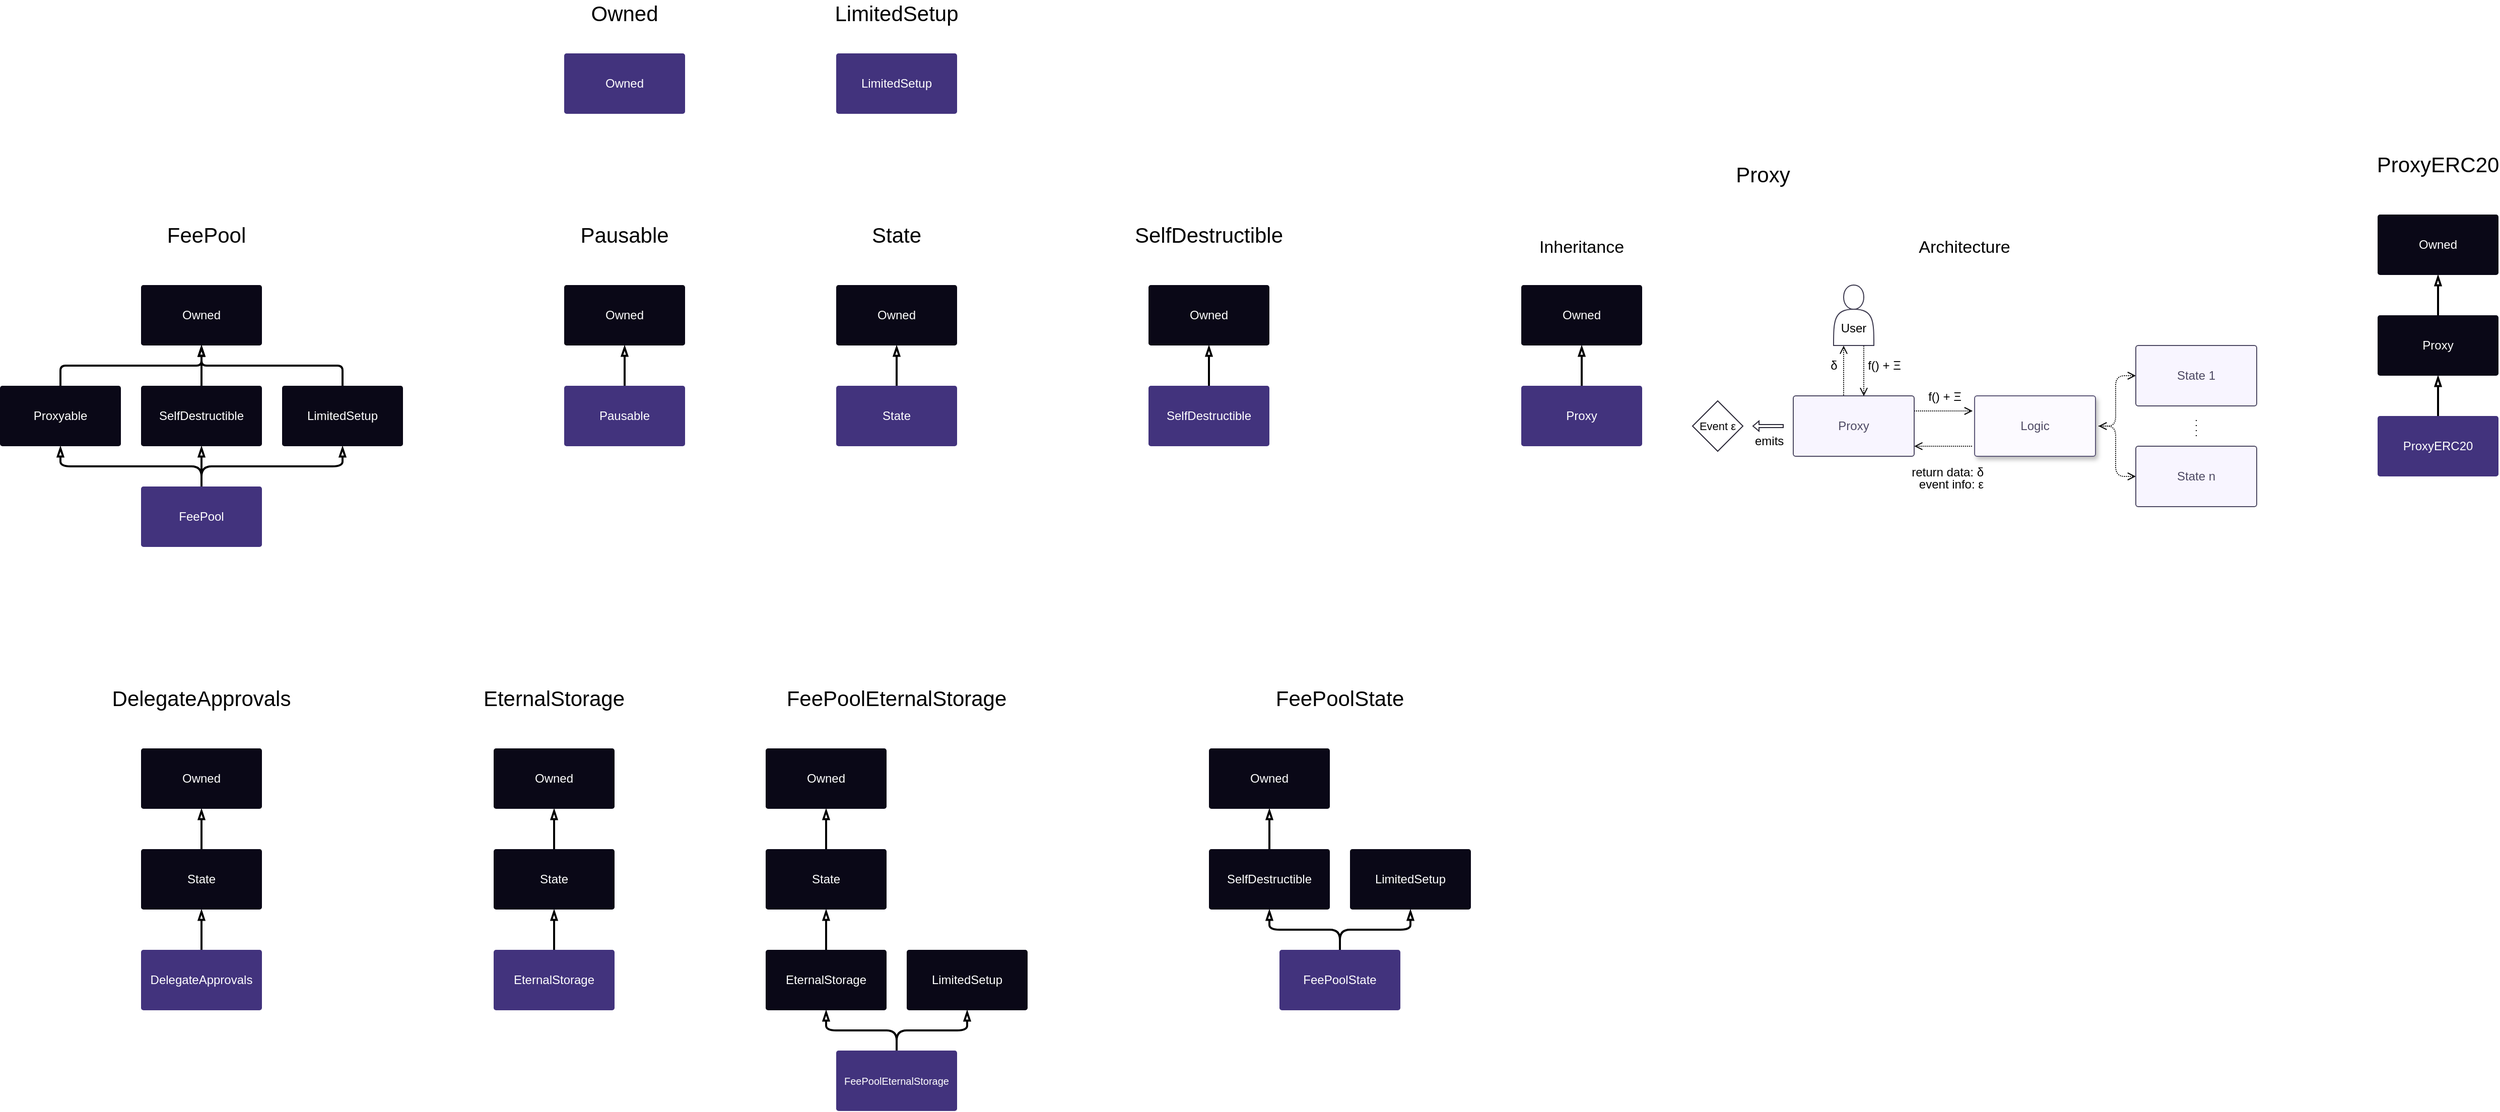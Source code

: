 <mxfile version="11.2.8" type="device" pages="1"><diagram id="GeBhjOawOfTG-TZ4o7KQ" name="Page-1"><mxGraphModel dx="1158" dy="1817" grid="1" gridSize="10" guides="1" tooltips="1" connect="1" arrows="1" fold="1" page="1" pageScale="1" pageWidth="850" pageHeight="1100" math="0" shadow="0"><root><mxCell id="0"/><mxCell id="1" parent="0"/><mxCell id="AA69jOeBU6M6I2S-nlwK-62" style="edgeStyle=orthogonalEdgeStyle;rounded=1;orthogonalLoop=1;jettySize=auto;html=1;exitX=0.5;exitY=0;exitDx=0;exitDy=0;entryX=0.5;entryY=1;entryDx=0;entryDy=0;endArrow=blockThin;endFill=0;strokeWidth=2;fontSize=21;" edge="1" parent="1" source="AA69jOeBU6M6I2S-nlwK-1" target="AA69jOeBU6M6I2S-nlwK-2"><mxGeometry relative="1" as="geometry"/></mxCell><mxCell id="AA69jOeBU6M6I2S-nlwK-63" style="edgeStyle=orthogonalEdgeStyle;rounded=1;orthogonalLoop=1;jettySize=auto;html=1;exitX=0.5;exitY=0;exitDx=0;exitDy=0;entryX=0.5;entryY=1;entryDx=0;entryDy=0;endArrow=blockThin;endFill=0;strokeWidth=2;fontSize=21;" edge="1" parent="1" source="AA69jOeBU6M6I2S-nlwK-1" target="AA69jOeBU6M6I2S-nlwK-5"><mxGeometry relative="1" as="geometry"/></mxCell><mxCell id="AA69jOeBU6M6I2S-nlwK-64" style="edgeStyle=orthogonalEdgeStyle;rounded=1;orthogonalLoop=1;jettySize=auto;html=1;exitX=0.5;exitY=0;exitDx=0;exitDy=0;entryX=0.5;entryY=1;entryDx=0;entryDy=0;endArrow=blockThin;endFill=0;strokeWidth=2;fontSize=21;" edge="1" parent="1" source="AA69jOeBU6M6I2S-nlwK-1" target="AA69jOeBU6M6I2S-nlwK-4"><mxGeometry relative="1" as="geometry"/></mxCell><mxCell id="AA69jOeBU6M6I2S-nlwK-1" value="&lt;font color=&quot;#FFFFFF&quot;&gt;FeePool&lt;/font&gt;" style="rounded=1;whiteSpace=wrap;html=1;fillColor=#42337D;strokeColor=none;arcSize=4;gradientColor=none;" vertex="1" parent="1"><mxGeometry x="180" y="320" width="120" height="60" as="geometry"/></mxCell><mxCell id="AA69jOeBU6M6I2S-nlwK-7" style="edgeStyle=orthogonalEdgeStyle;rounded=1;orthogonalLoop=1;jettySize=auto;html=1;exitX=0.5;exitY=0;exitDx=0;exitDy=0;entryX=0.5;entryY=1;entryDx=0;entryDy=0;strokeWidth=2;arcSize=10;endArrow=blockThin;endFill=0;" edge="1" parent="1" source="AA69jOeBU6M6I2S-nlwK-2" target="AA69jOeBU6M6I2S-nlwK-3"><mxGeometry relative="1" as="geometry"/></mxCell><UserObject label="&lt;font color=&quot;#FFFFFF&quot;&gt;SelfDestructible&lt;/font&gt;" link="SelfDestructible" id="AA69jOeBU6M6I2S-nlwK-2"><mxCell style="rounded=1;whiteSpace=wrap;html=1;fillColor=#0a0817;strokeColor=none;arcSize=4;" vertex="1" parent="1"><mxGeometry x="180" y="220" width="120" height="60" as="geometry"/></mxCell></UserObject><UserObject label="&lt;font color=&quot;#FFFFFF&quot;&gt;Owned&lt;/font&gt;" link="Owned" id="AA69jOeBU6M6I2S-nlwK-3"><mxCell style="rounded=1;whiteSpace=wrap;html=1;fillColor=#0a0817;strokeColor=none;arcSize=4;" vertex="1" parent="1"><mxGeometry x="180" y="120" width="120" height="60" as="geometry"/></mxCell></UserObject><mxCell id="AA69jOeBU6M6I2S-nlwK-9" style="edgeStyle=orthogonalEdgeStyle;rounded=1;orthogonalLoop=1;jettySize=auto;html=1;exitX=0.5;exitY=0;exitDx=0;exitDy=0;strokeWidth=2;arcSize=10;endArrow=blockThin;endFill=0;" edge="1" parent="1" source="AA69jOeBU6M6I2S-nlwK-4" target="AA69jOeBU6M6I2S-nlwK-3"><mxGeometry relative="1" as="geometry"/></mxCell><UserObject label="&lt;div&gt;&lt;font color=&quot;#FFFFFF&quot;&gt;LimitedSetup&lt;/font&gt;&lt;/div&gt;" link="LimitedSetup" id="AA69jOeBU6M6I2S-nlwK-4"><mxCell style="rounded=1;whiteSpace=wrap;html=1;fillColor=#0a0817;strokeColor=none;arcSize=4;" vertex="1" parent="1"><mxGeometry x="320" y="220" width="120" height="60" as="geometry"/></mxCell></UserObject><mxCell id="AA69jOeBU6M6I2S-nlwK-10" style="edgeStyle=orthogonalEdgeStyle;rounded=1;orthogonalLoop=1;jettySize=auto;html=1;exitX=0.5;exitY=0;exitDx=0;exitDy=0;strokeWidth=2;arcSize=10;endArrow=blockThin;endFill=0;" edge="1" parent="1" source="AA69jOeBU6M6I2S-nlwK-5" target="AA69jOeBU6M6I2S-nlwK-3"><mxGeometry relative="1" as="geometry"/></mxCell><UserObject label="&lt;font style=&quot;font-size: 12px&quot; color=&quot;#FFFFFF&quot;&gt;Proxyable&lt;/font&gt;" link="Proxyable" id="AA69jOeBU6M6I2S-nlwK-5"><mxCell style="rounded=1;whiteSpace=wrap;html=1;fillColor=#0a0817;strokeColor=none;arcSize=4;" vertex="1" parent="1"><mxGeometry x="40" y="220" width="120" height="60" as="geometry"/></mxCell></UserObject><mxCell id="AA69jOeBU6M6I2S-nlwK-16" value="Pausable" style="text;html=1;strokeColor=none;fillColor=none;align=center;verticalAlign=middle;whiteSpace=wrap;rounded=0;fontSize=21;" vertex="1" parent="1"><mxGeometry x="640" y="60" width="40" height="20" as="geometry"/></mxCell><mxCell id="AA69jOeBU6M6I2S-nlwK-17" value="FeePool" style="text;html=1;strokeColor=none;fillColor=none;align=center;verticalAlign=middle;whiteSpace=wrap;rounded=0;fontSize=21;" vertex="1" parent="1"><mxGeometry x="225" y="60" width="40" height="20" as="geometry"/></mxCell><mxCell id="AA69jOeBU6M6I2S-nlwK-18" style="edgeStyle=orthogonalEdgeStyle;rounded=1;orthogonalLoop=1;jettySize=auto;html=1;exitX=0.5;exitY=0;exitDx=0;exitDy=0;entryX=0.5;entryY=1;entryDx=0;entryDy=0;strokeWidth=2;arcSize=10;endArrow=blockThin;endFill=0;" edge="1" parent="1" source="AA69jOeBU6M6I2S-nlwK-19" target="AA69jOeBU6M6I2S-nlwK-20"><mxGeometry relative="1" as="geometry"/></mxCell><UserObject label="&lt;font color=&quot;#FFFFFF&quot;&gt;Pausable&lt;/font&gt;" id="AA69jOeBU6M6I2S-nlwK-19"><mxCell style="rounded=1;whiteSpace=wrap;html=1;fillColor=#42337D;strokeColor=none;arcSize=4;" vertex="1" parent="1"><mxGeometry x="600" y="220" width="120" height="60" as="geometry"/></mxCell></UserObject><UserObject label="&lt;font color=&quot;#FFFFFF&quot;&gt;Owned&lt;/font&gt;" link="Owned" id="AA69jOeBU6M6I2S-nlwK-20"><mxCell style="rounded=1;whiteSpace=wrap;html=1;fillColor=#0a0817;strokeColor=none;arcSize=4;" vertex="1" parent="1"><mxGeometry x="600" y="120" width="120" height="60" as="geometry"/></mxCell></UserObject><mxCell id="AA69jOeBU6M6I2S-nlwK-21" value="&lt;div&gt;SelfDestructible&lt;/div&gt;" style="text;html=1;strokeColor=none;fillColor=none;align=center;verticalAlign=middle;whiteSpace=wrap;rounded=0;fontSize=21;" vertex="1" parent="1"><mxGeometry x="1220" y="60" width="40" height="20" as="geometry"/></mxCell><mxCell id="AA69jOeBU6M6I2S-nlwK-73" style="edgeStyle=orthogonalEdgeStyle;rounded=1;orthogonalLoop=1;jettySize=auto;html=1;exitX=0.5;exitY=0;exitDx=0;exitDy=0;endArrow=blockThin;endFill=0;strokeWidth=2;fontSize=21;" edge="1" parent="1" source="AA69jOeBU6M6I2S-nlwK-32" target="AA69jOeBU6M6I2S-nlwK-35"><mxGeometry relative="1" as="geometry"/></mxCell><mxCell id="AA69jOeBU6M6I2S-nlwK-32" value="&lt;font color=&quot;#FFFFFF&quot;&gt;SelfDestructible&lt;/font&gt;" style="rounded=1;whiteSpace=wrap;html=1;fillColor=#42337D;strokeColor=none;arcSize=4;gradientColor=none;" vertex="1" parent="1"><mxGeometry x="1180" y="220" width="120" height="60" as="geometry"/></mxCell><UserObject label="&lt;font color=&quot;#FFFFFF&quot;&gt;Owned&lt;/font&gt;" link="Owned" id="AA69jOeBU6M6I2S-nlwK-35"><mxCell style="rounded=1;whiteSpace=wrap;html=1;fillColor=#0a0817;strokeColor=none;arcSize=4;" vertex="1" parent="1"><mxGeometry x="1180" y="120" width="120" height="60" as="geometry"/></mxCell></UserObject><mxCell id="AA69jOeBU6M6I2S-nlwK-36" style="edgeStyle=orthogonalEdgeStyle;rounded=1;orthogonalLoop=1;jettySize=auto;html=1;exitX=0.5;exitY=0;exitDx=0;exitDy=0;entryX=0.5;entryY=1;entryDx=0;entryDy=0;strokeWidth=2;arcSize=10;endArrow=blockThin;endFill=0;" edge="1" parent="1" source="AA69jOeBU6M6I2S-nlwK-37" target="AA69jOeBU6M6I2S-nlwK-38"><mxGeometry relative="1" as="geometry"/></mxCell><mxCell id="AA69jOeBU6M6I2S-nlwK-37" value="&lt;font color=&quot;#FFFFFF&quot;&gt;State&lt;/font&gt;" style="rounded=1;whiteSpace=wrap;html=1;fillColor=#42337D;strokeColor=none;arcSize=4;gradientColor=none;" vertex="1" parent="1"><mxGeometry x="870" y="220" width="120" height="60" as="geometry"/></mxCell><UserObject label="&lt;font color=&quot;#FFFFFF&quot;&gt;Owned&lt;/font&gt;" link="Owned" id="AA69jOeBU6M6I2S-nlwK-38"><mxCell style="rounded=1;whiteSpace=wrap;html=1;fillColor=#0a0817;strokeColor=none;arcSize=4;" vertex="1" parent="1"><mxGeometry x="870" y="120" width="120" height="60" as="geometry"/></mxCell></UserObject><mxCell id="AA69jOeBU6M6I2S-nlwK-39" value="State" style="text;html=1;strokeColor=none;fillColor=none;align=center;verticalAlign=middle;whiteSpace=wrap;rounded=0;fontSize=21;" vertex="1" parent="1"><mxGeometry x="910" y="60" width="40" height="20" as="geometry"/></mxCell><mxCell id="AA69jOeBU6M6I2S-nlwK-41" style="edgeStyle=orthogonalEdgeStyle;rounded=1;orthogonalLoop=1;jettySize=auto;html=1;exitX=0.5;exitY=0;exitDx=0;exitDy=0;entryX=0.5;entryY=1;entryDx=0;entryDy=0;strokeWidth=2;arcSize=10;endArrow=blockThin;endFill=0;" edge="1" parent="1" source="AA69jOeBU6M6I2S-nlwK-42" target="AA69jOeBU6M6I2S-nlwK-43"><mxGeometry relative="1" as="geometry"/></mxCell><UserObject label="&lt;font color=&quot;#FFFFFF&quot;&gt;DelegateApprovals&lt;/font&gt;" id="AA69jOeBU6M6I2S-nlwK-42"><mxCell style="rounded=1;whiteSpace=wrap;html=1;fillColor=#42337D;strokeColor=none;arcSize=4;gradientColor=none;" vertex="1" parent="1"><mxGeometry x="180" y="780" width="120" height="60" as="geometry"/></mxCell></UserObject><mxCell id="AA69jOeBU6M6I2S-nlwK-46" style="edgeStyle=orthogonalEdgeStyle;rounded=1;orthogonalLoop=1;jettySize=auto;html=1;exitX=0.5;exitY=0;exitDx=0;exitDy=0;entryX=0.5;entryY=1;entryDx=0;entryDy=0;endArrow=blockThin;endFill=0;strokeWidth=2;fontSize=21;" edge="1" parent="1" source="AA69jOeBU6M6I2S-nlwK-43" target="AA69jOeBU6M6I2S-nlwK-45"><mxGeometry relative="1" as="geometry"/></mxCell><UserObject label="&lt;font color=&quot;#FFFFFF&quot;&gt;State&lt;/font&gt;" link="State" id="AA69jOeBU6M6I2S-nlwK-43"><mxCell style="rounded=1;whiteSpace=wrap;html=1;fillColor=#0a0817;strokeColor=none;arcSize=4;" vertex="1" parent="1"><mxGeometry x="180" y="680" width="120" height="60" as="geometry"/></mxCell></UserObject><mxCell id="AA69jOeBU6M6I2S-nlwK-44" value="DelegateApprovals" style="text;html=1;strokeColor=none;fillColor=none;align=center;verticalAlign=middle;whiteSpace=wrap;rounded=0;fontSize=21;" vertex="1" parent="1"><mxGeometry x="220" y="520" width="40" height="20" as="geometry"/></mxCell><UserObject label="&lt;font color=&quot;#FFFFFF&quot;&gt;Owned&lt;/font&gt;" link="Owned" id="AA69jOeBU6M6I2S-nlwK-45"><mxCell style="rounded=1;whiteSpace=wrap;html=1;fillColor=#0a0817;strokeColor=none;arcSize=4;" vertex="1" parent="1"><mxGeometry x="180" y="580" width="120" height="60" as="geometry"/></mxCell></UserObject><mxCell id="AA69jOeBU6M6I2S-nlwK-47" style="edgeStyle=orthogonalEdgeStyle;rounded=1;orthogonalLoop=1;jettySize=auto;html=1;exitX=0.5;exitY=0;exitDx=0;exitDy=0;entryX=0.5;entryY=1;entryDx=0;entryDy=0;strokeWidth=2;arcSize=10;endArrow=blockThin;endFill=0;" edge="1" parent="1" source="AA69jOeBU6M6I2S-nlwK-48" target="AA69jOeBU6M6I2S-nlwK-50"><mxGeometry relative="1" as="geometry"/></mxCell><UserObject label="&lt;font color=&quot;#FFFFFF&quot;&gt;EternalStorage&lt;/font&gt;" id="AA69jOeBU6M6I2S-nlwK-48"><mxCell style="rounded=1;whiteSpace=wrap;html=1;fillColor=#42337D;strokeColor=none;arcSize=4;gradientColor=none;" vertex="1" parent="1"><mxGeometry x="530" y="780" width="120" height="60" as="geometry"/></mxCell></UserObject><mxCell id="AA69jOeBU6M6I2S-nlwK-49" style="edgeStyle=orthogonalEdgeStyle;rounded=1;orthogonalLoop=1;jettySize=auto;html=1;exitX=0.5;exitY=0;exitDx=0;exitDy=0;entryX=0.5;entryY=1;entryDx=0;entryDy=0;endArrow=blockThin;endFill=0;strokeWidth=2;fontSize=21;" edge="1" parent="1" source="AA69jOeBU6M6I2S-nlwK-50" target="AA69jOeBU6M6I2S-nlwK-52"><mxGeometry relative="1" as="geometry"/></mxCell><UserObject label="&lt;font color=&quot;#FFFFFF&quot;&gt;State&lt;/font&gt;" link="State" id="AA69jOeBU6M6I2S-nlwK-50"><mxCell style="rounded=1;whiteSpace=wrap;html=1;fillColor=#0a0817;strokeColor=none;arcSize=4;" vertex="1" parent="1"><mxGeometry x="530" y="680" width="120" height="60" as="geometry"/></mxCell></UserObject><mxCell id="AA69jOeBU6M6I2S-nlwK-51" value="EternalStorage" style="text;html=1;strokeColor=none;fillColor=none;align=center;verticalAlign=middle;whiteSpace=wrap;rounded=0;fontSize=21;" vertex="1" parent="1"><mxGeometry x="570" y="520" width="40" height="20" as="geometry"/></mxCell><UserObject label="&lt;font color=&quot;#FFFFFF&quot;&gt;Owned&lt;/font&gt;" link="Owned" id="AA69jOeBU6M6I2S-nlwK-52"><mxCell style="rounded=1;whiteSpace=wrap;html=1;fillColor=#0a0817;strokeColor=none;arcSize=4;" vertex="1" parent="1"><mxGeometry x="530" y="580" width="120" height="60" as="geometry"/></mxCell></UserObject><mxCell id="AA69jOeBU6M6I2S-nlwK-53" style="edgeStyle=orthogonalEdgeStyle;rounded=1;orthogonalLoop=1;jettySize=auto;html=1;exitX=0.5;exitY=0;exitDx=0;exitDy=0;entryX=0.5;entryY=1;entryDx=0;entryDy=0;strokeWidth=2;arcSize=10;endArrow=blockThin;endFill=0;" edge="1" parent="1" source="AA69jOeBU6M6I2S-nlwK-54" target="AA69jOeBU6M6I2S-nlwK-56"><mxGeometry relative="1" as="geometry"/></mxCell><UserObject label="&lt;font color=&quot;#FFFFFF&quot;&gt;EternalStorage&lt;/font&gt;" link="EternalStorage" id="AA69jOeBU6M6I2S-nlwK-54"><mxCell style="rounded=1;whiteSpace=wrap;html=1;fillColor=#0A0817;strokeColor=none;arcSize=4;gradientColor=none;" vertex="1" parent="1"><mxGeometry x="800" y="780" width="120" height="60" as="geometry"/></mxCell></UserObject><mxCell id="AA69jOeBU6M6I2S-nlwK-55" style="edgeStyle=orthogonalEdgeStyle;rounded=1;orthogonalLoop=1;jettySize=auto;html=1;exitX=0.5;exitY=0;exitDx=0;exitDy=0;entryX=0.5;entryY=1;entryDx=0;entryDy=0;endArrow=blockThin;endFill=0;strokeWidth=2;fontSize=21;" edge="1" parent="1" source="AA69jOeBU6M6I2S-nlwK-56" target="AA69jOeBU6M6I2S-nlwK-58"><mxGeometry relative="1" as="geometry"/></mxCell><UserObject label="&lt;font color=&quot;#FFFFFF&quot;&gt;State&lt;/font&gt;" link="State" id="AA69jOeBU6M6I2S-nlwK-56"><mxCell style="rounded=1;whiteSpace=wrap;html=1;fillColor=#0a0817;strokeColor=none;arcSize=4;" vertex="1" parent="1"><mxGeometry x="800" y="680" width="120" height="60" as="geometry"/></mxCell></UserObject><mxCell id="AA69jOeBU6M6I2S-nlwK-57" value="&lt;div&gt;FeePoolEternalStorage&lt;/div&gt;" style="text;html=1;strokeColor=none;fillColor=none;align=center;verticalAlign=middle;whiteSpace=wrap;rounded=0;fontSize=21;" vertex="1" parent="1"><mxGeometry x="910" y="520" width="40" height="20" as="geometry"/></mxCell><UserObject label="&lt;font color=&quot;#FFFFFF&quot;&gt;Owned&lt;/font&gt;" link="Owned" id="AA69jOeBU6M6I2S-nlwK-58"><mxCell style="rounded=1;whiteSpace=wrap;html=1;fillColor=#0a0817;strokeColor=none;arcSize=4;" vertex="1" parent="1"><mxGeometry x="800" y="580" width="120" height="60" as="geometry"/></mxCell></UserObject><mxCell id="AA69jOeBU6M6I2S-nlwK-67" style="edgeStyle=orthogonalEdgeStyle;rounded=1;orthogonalLoop=1;jettySize=auto;html=1;exitX=0.5;exitY=0;exitDx=0;exitDy=0;entryX=0.5;entryY=1;entryDx=0;entryDy=0;endArrow=blockThin;endFill=0;strokeWidth=2;fontSize=21;" edge="1" parent="1" source="AA69jOeBU6M6I2S-nlwK-59" target="AA69jOeBU6M6I2S-nlwK-54"><mxGeometry relative="1" as="geometry"/></mxCell><mxCell id="AA69jOeBU6M6I2S-nlwK-68" style="edgeStyle=orthogonalEdgeStyle;rounded=1;orthogonalLoop=1;jettySize=auto;html=1;exitX=0.5;exitY=0;exitDx=0;exitDy=0;endArrow=blockThin;endFill=0;strokeWidth=2;fontSize=21;" edge="1" parent="1" source="AA69jOeBU6M6I2S-nlwK-59" target="AA69jOeBU6M6I2S-nlwK-61"><mxGeometry relative="1" as="geometry"/></mxCell><UserObject label="&lt;font style=&quot;font-size: 10px&quot; color=&quot;#FFFFFF&quot;&gt;FeePoolEternalStorage&lt;/font&gt;" id="AA69jOeBU6M6I2S-nlwK-59"><mxCell style="rounded=1;whiteSpace=wrap;html=1;fillColor=#42337D;strokeColor=none;arcSize=4;gradientColor=none;" vertex="1" parent="1"><mxGeometry x="870" y="880" width="120" height="60" as="geometry"/></mxCell></UserObject><UserObject label="&lt;font color=&quot;#FFFFFF&quot;&gt;LimitedSetup&lt;/font&gt;" link="LimitedSetup" id="AA69jOeBU6M6I2S-nlwK-61"><mxCell style="rounded=1;whiteSpace=wrap;html=1;fillColor=#0A0817;strokeColor=none;arcSize=4;gradientColor=none;" vertex="1" parent="1"><mxGeometry x="940" y="780" width="120" height="60" as="geometry"/></mxCell></UserObject><UserObject label="&lt;font color=&quot;#FFFFFF&quot;&gt;Owned&lt;/font&gt;" id="AA69jOeBU6M6I2S-nlwK-69"><mxCell style="rounded=1;whiteSpace=wrap;html=1;fillColor=#42337D;strokeColor=none;arcSize=4;" vertex="1" parent="1"><mxGeometry x="600" y="-110" width="120" height="60" as="geometry"/></mxCell></UserObject><mxCell id="AA69jOeBU6M6I2S-nlwK-70" value="Owned" style="text;html=1;strokeColor=none;fillColor=none;align=center;verticalAlign=middle;whiteSpace=wrap;rounded=0;fontSize=21;" vertex="1" parent="1"><mxGeometry x="640" y="-160" width="40" height="20" as="geometry"/></mxCell><UserObject label="&lt;font color=&quot;#FFFFFF&quot;&gt;LimitedSetup&lt;/font&gt;" id="AA69jOeBU6M6I2S-nlwK-71"><mxCell style="rounded=1;whiteSpace=wrap;html=1;fillColor=#42337D;strokeColor=none;arcSize=4;" vertex="1" parent="1"><mxGeometry x="870" y="-110" width="120" height="60" as="geometry"/></mxCell></UserObject><mxCell id="AA69jOeBU6M6I2S-nlwK-72" value="LimitedSetup" style="text;html=1;strokeColor=none;fillColor=none;align=center;verticalAlign=middle;whiteSpace=wrap;rounded=0;fontSize=21;" vertex="1" parent="1"><mxGeometry x="910" y="-160" width="40" height="20" as="geometry"/></mxCell><mxCell id="AA69jOeBU6M6I2S-nlwK-74" style="edgeStyle=orthogonalEdgeStyle;rounded=1;orthogonalLoop=1;jettySize=auto;html=1;exitX=0.5;exitY=0;exitDx=0;exitDy=0;entryX=0.5;entryY=1;entryDx=0;entryDy=0;strokeWidth=2;arcSize=10;endArrow=blockThin;endFill=0;" edge="1" parent="1" source="AA69jOeBU6M6I2S-nlwK-75" target="AA69jOeBU6M6I2S-nlwK-77"><mxGeometry relative="1" as="geometry"/></mxCell><UserObject label="&lt;font color=&quot;#FFFFFF&quot;&gt;SelfDestructible&lt;/font&gt;" link="SelfDestructible" id="AA69jOeBU6M6I2S-nlwK-75"><mxCell style="rounded=1;whiteSpace=wrap;html=1;fillColor=#0A0817;strokeColor=none;arcSize=4;gradientColor=none;" vertex="1" parent="1"><mxGeometry x="1240" y="680" width="120" height="60" as="geometry"/></mxCell></UserObject><UserObject label="&lt;font color=&quot;#FFFFFF&quot;&gt;Owned&lt;/font&gt;" link="Owned" id="AA69jOeBU6M6I2S-nlwK-77"><mxCell style="rounded=1;whiteSpace=wrap;html=1;fillColor=#0a0817;strokeColor=none;arcSize=4;" vertex="1" parent="1"><mxGeometry x="1240" y="580" width="120" height="60" as="geometry"/></mxCell></UserObject><mxCell id="AA69jOeBU6M6I2S-nlwK-79" style="edgeStyle=orthogonalEdgeStyle;rounded=1;orthogonalLoop=1;jettySize=auto;html=1;exitX=0.5;exitY=0;exitDx=0;exitDy=0;entryX=0.5;entryY=1;entryDx=0;entryDy=0;endArrow=blockThin;endFill=0;strokeWidth=2;fontSize=21;" edge="1" parent="1" source="AA69jOeBU6M6I2S-nlwK-81" target="AA69jOeBU6M6I2S-nlwK-75"><mxGeometry relative="1" as="geometry"/></mxCell><mxCell id="AA69jOeBU6M6I2S-nlwK-80" style="edgeStyle=orthogonalEdgeStyle;rounded=1;orthogonalLoop=1;jettySize=auto;html=1;exitX=0.5;exitY=0;exitDx=0;exitDy=0;endArrow=blockThin;endFill=0;strokeWidth=2;fontSize=21;" edge="1" parent="1" source="AA69jOeBU6M6I2S-nlwK-81" target="AA69jOeBU6M6I2S-nlwK-82"><mxGeometry relative="1" as="geometry"/></mxCell><UserObject label="&lt;font style=&quot;font-size: 12px&quot; color=&quot;#FFFFFF&quot;&gt;FeePoolState&lt;/font&gt;" id="AA69jOeBU6M6I2S-nlwK-81"><mxCell style="rounded=1;whiteSpace=wrap;html=1;fillColor=#42337D;strokeColor=none;arcSize=4;gradientColor=none;" vertex="1" parent="1"><mxGeometry x="1310" y="780" width="120" height="60" as="geometry"/></mxCell></UserObject><UserObject label="&lt;font color=&quot;#FFFFFF&quot;&gt;LimitedSetup&lt;/font&gt;" link="LimitedSetup" id="AA69jOeBU6M6I2S-nlwK-82"><mxCell style="rounded=1;whiteSpace=wrap;html=1;fillColor=#0A0817;strokeColor=none;arcSize=4;gradientColor=none;" vertex="1" parent="1"><mxGeometry x="1380" y="680" width="120" height="60" as="geometry"/></mxCell></UserObject><mxCell id="AA69jOeBU6M6I2S-nlwK-83" value="&lt;div&gt;FeePoolState&lt;/div&gt;" style="text;html=1;strokeColor=none;fillColor=none;align=center;verticalAlign=middle;whiteSpace=wrap;rounded=0;fontSize=21;" vertex="1" parent="1"><mxGeometry x="1350" y="520" width="40" height="20" as="geometry"/></mxCell><mxCell id="AA69jOeBU6M6I2S-nlwK-88" value="Proxy" style="text;html=1;strokeColor=none;fillColor=none;align=center;verticalAlign=middle;whiteSpace=wrap;rounded=0;fontSize=21;" vertex="1" parent="1"><mxGeometry x="1770" width="40" height="20" as="geometry"/></mxCell><mxCell id="AA69jOeBU6M6I2S-nlwK-89" style="edgeStyle=orthogonalEdgeStyle;rounded=1;orthogonalLoop=1;jettySize=auto;html=1;exitX=0.5;exitY=0;exitDx=0;exitDy=0;endArrow=blockThin;endFill=0;strokeWidth=2;fontSize=21;" edge="1" parent="1" source="AA69jOeBU6M6I2S-nlwK-90" target="AA69jOeBU6M6I2S-nlwK-91"><mxGeometry relative="1" as="geometry"/></mxCell><mxCell id="AA69jOeBU6M6I2S-nlwK-90" value="&lt;font color=&quot;#FFFFFF&quot;&gt;Proxy&lt;/font&gt;" style="rounded=1;whiteSpace=wrap;html=1;fillColor=#42337D;strokeColor=none;arcSize=4;gradientColor=none;" vertex="1" parent="1"><mxGeometry x="1550" y="220" width="120" height="60" as="geometry"/></mxCell><UserObject label="&lt;font color=&quot;#FFFFFF&quot;&gt;Owned&lt;/font&gt;" link="Owned" id="AA69jOeBU6M6I2S-nlwK-91"><mxCell style="rounded=1;whiteSpace=wrap;html=1;fillColor=#0a0817;strokeColor=none;arcSize=4;" vertex="1" parent="1"><mxGeometry x="1550" y="120" width="120" height="60" as="geometry"/></mxCell></UserObject><mxCell id="AA69jOeBU6M6I2S-nlwK-92" value="&lt;font style=&quot;font-size: 17px&quot;&gt;Inheritance&lt;/font&gt;" style="text;html=1;strokeColor=none;fillColor=none;align=center;verticalAlign=middle;whiteSpace=wrap;rounded=0;fontSize=21;" vertex="1" parent="1"><mxGeometry x="1590" y="70" width="40" height="20" as="geometry"/></mxCell><mxCell id="AA69jOeBU6M6I2S-nlwK-93" value="&lt;font style=&quot;font-size: 17px&quot;&gt;Architecture&lt;/font&gt;" style="text;html=1;strokeColor=none;fillColor=none;align=center;verticalAlign=middle;whiteSpace=wrap;rounded=0;fontSize=21;" vertex="1" parent="1"><mxGeometry x="1970" y="70" width="40" height="20" as="geometry"/></mxCell><mxCell id="AA69jOeBU6M6I2S-nlwK-123" style="edgeStyle=orthogonalEdgeStyle;rounded=1;orthogonalLoop=1;jettySize=auto;html=1;exitX=1;exitY=0.25;exitDx=0;exitDy=0;dashed=1;dashPattern=1 1;startArrow=none;startFill=0;endArrow=open;endFill=0;strokeWidth=1;fontSize=21;" edge="1" parent="1" source="AA69jOeBU6M6I2S-nlwK-96"><mxGeometry relative="1" as="geometry"><mxPoint x="1998" y="245" as="targetPoint"/><mxPoint x="1941.968" y="245" as="sourcePoint"/></mxGeometry></mxCell><mxCell id="AA69jOeBU6M6I2S-nlwK-128" value="&lt;font style=&quot;font-size: 12px&quot;&gt;f() + &lt;/font&gt;&lt;font style=&quot;font-size: 12px&quot;&gt;Ξ&lt;/font&gt;" style="text;html=1;resizable=0;points=[];align=center;verticalAlign=middle;labelBackgroundColor=#ffffff;fontSize=12;" vertex="1" connectable="0" parent="AA69jOeBU6M6I2S-nlwK-123"><mxGeometry x="0.228" y="-1" relative="1" as="geometry"><mxPoint x="-5.5" y="-16" as="offset"/></mxGeometry></mxCell><mxCell id="AA69jOeBU6M6I2S-nlwK-96" value="&lt;font color=&quot;#4D4963&quot;&gt;Proxy&lt;/font&gt;" style="rounded=1;whiteSpace=wrap;html=1;fillColor=#F8F5FF;strokeColor=#4D4963;arcSize=4;gradientColor=none;strokeWidth=1;" vertex="1" parent="1"><mxGeometry x="1820" y="230" width="120" height="60" as="geometry"/></mxCell><mxCell id="AA69jOeBU6M6I2S-nlwK-104" style="edgeStyle=orthogonalEdgeStyle;rounded=1;orthogonalLoop=1;jettySize=auto;html=1;exitX=1;exitY=0.5;exitDx=0;exitDy=0;entryX=0;entryY=0.5;entryDx=0;entryDy=0;dashed=1;startArrow=open;startFill=0;endArrow=open;endFill=0;strokeWidth=1;fontSize=21;dashPattern=1 1;" edge="1" parent="1" source="AA69jOeBU6M6I2S-nlwK-101" target="AA69jOeBU6M6I2S-nlwK-102"><mxGeometry relative="1" as="geometry"/></mxCell><mxCell id="AA69jOeBU6M6I2S-nlwK-114" style="edgeStyle=orthogonalEdgeStyle;rounded=1;orthogonalLoop=1;jettySize=auto;html=1;exitX=1;exitY=0.5;exitDx=0;exitDy=0;entryX=0;entryY=0.5;entryDx=0;entryDy=0;dashed=1;startArrow=none;startFill=0;endArrow=open;endFill=0;strokeWidth=1;fontSize=21;dashPattern=1 1;" edge="1" parent="1" source="AA69jOeBU6M6I2S-nlwK-101" target="AA69jOeBU6M6I2S-nlwK-113"><mxGeometry relative="1" as="geometry"/></mxCell><mxCell id="AA69jOeBU6M6I2S-nlwK-101" value="&lt;font color=&quot;#4D4963&quot;&gt;Logic&lt;br&gt;&lt;/font&gt;" style="rounded=1;whiteSpace=wrap;html=1;fillColor=#FCFAFF;strokeColor=#5D5878;arcSize=4;gradientColor=none;strokeWidth=1;glass=0;shadow=1;comic=0;perimeterSpacing=3;" vertex="1" parent="1"><mxGeometry x="2000" y="230" width="120" height="60" as="geometry"/></mxCell><mxCell id="AA69jOeBU6M6I2S-nlwK-102" value="&lt;font color=&quot;#4D4963&quot;&gt;State 1&lt;br&gt;&lt;/font&gt;" style="rounded=1;whiteSpace=wrap;html=1;fillColor=#F8F5FF;strokeColor=#4D4963;arcSize=4;gradientColor=none;strokeWidth=1;" vertex="1" parent="1"><mxGeometry x="2160" y="180" width="120" height="60" as="geometry"/></mxCell><mxCell id="AA69jOeBU6M6I2S-nlwK-112" style="edgeStyle=orthogonalEdgeStyle;rounded=1;orthogonalLoop=1;jettySize=auto;html=1;exitX=0.5;exitY=1;exitDx=0;exitDy=0;entryX=0.5;entryY=0;entryDx=0;entryDy=0;startArrow=none;startFill=0;endArrow=open;endFill=0;strokeWidth=1;fontSize=21;dashed=1;dashPattern=1 1;" edge="1" parent="1"><mxGeometry relative="1" as="geometry"><mxPoint x="1890" y="180.2" as="sourcePoint"/><mxPoint x="1890" y="230.2" as="targetPoint"/></mxGeometry></mxCell><mxCell id="AA69jOeBU6M6I2S-nlwK-126" value="&lt;font style=&quot;font-size: 12px&quot;&gt;f()&lt;/font&gt; + Ξ " style="text;html=1;resizable=0;points=[];align=center;verticalAlign=middle;labelBackgroundColor=#ffffff;fontSize=12;" vertex="1" connectable="0" parent="AA69jOeBU6M6I2S-nlwK-112"><mxGeometry x="0.04" y="1" relative="1" as="geometry"><mxPoint x="19" y="-6.5" as="offset"/></mxGeometry></mxCell><mxCell id="AA69jOeBU6M6I2S-nlwK-110" value="&lt;div&gt;&lt;br&gt;&lt;/div&gt;&lt;div style=&quot;font-size: 12px&quot;&gt;User&lt;br&gt;&lt;/div&gt;" style="shape=actor;whiteSpace=wrap;html=1;strokeColor=#3D3A4F;strokeWidth=1;fillColor=#FFFFFF;gradientColor=none;fontSize=21;" vertex="1" parent="1"><mxGeometry x="1860" y="120" width="40" height="60" as="geometry"/></mxCell><mxCell id="AA69jOeBU6M6I2S-nlwK-113" value="&lt;font color=&quot;#4D4963&quot;&gt;State n&lt;/font&gt;" style="rounded=1;whiteSpace=wrap;html=1;fillColor=#F8F5FF;strokeColor=#4D4963;arcSize=4;gradientColor=none;strokeWidth=1;" vertex="1" parent="1"><mxGeometry x="2160" y="280" width="120" height="60" as="geometry"/></mxCell><mxCell id="AA69jOeBU6M6I2S-nlwK-115" value="" style="endArrow=none;dashed=1;html=1;dashPattern=1 4;strokeWidth=1;fontSize=21;" edge="1" parent="1"><mxGeometry width="50" height="50" relative="1" as="geometry"><mxPoint x="2220" y="270" as="sourcePoint"/><mxPoint x="2220" y="250" as="targetPoint"/></mxGeometry></mxCell><mxCell id="AA69jOeBU6M6I2S-nlwK-125" style="edgeStyle=orthogonalEdgeStyle;rounded=1;orthogonalLoop=1;jettySize=auto;html=1;exitX=1.001;exitY=0.833;exitDx=0;exitDy=0;dashed=1;dashPattern=1 1;startArrow=open;startFill=0;endArrow=none;endFill=0;strokeWidth=1;fontSize=21;exitPerimeter=0;" edge="1" parent="1" source="AA69jOeBU6M6I2S-nlwK-96"><mxGeometry relative="1" as="geometry"><mxPoint x="1998" y="280" as="targetPoint"/><mxPoint x="1941.968" y="280" as="sourcePoint"/></mxGeometry></mxCell><mxCell id="AA69jOeBU6M6I2S-nlwK-132" value="&lt;p style=&quot;line-height: 60%; font-size: 12px;&quot; align=&quot;right&quot;&gt;&lt;font style=&quot;font-size: 12px;&quot;&gt;&lt;span style=&quot;font-size: 12px;&quot;&gt;&lt;font style=&quot;font-size: 12px;&quot;&gt;return data: &lt;span style=&quot;font-size: 12px;&quot; lang=&quot;el&quot;&gt;δ&lt;/span&gt;&lt;/font&gt;&lt;/span&gt;&lt;span style=&quot;font-size: 12px;&quot;&gt;&lt;font style=&quot;font-size: 12px;&quot;&gt;&lt;span style=&quot;line-height: 100%; font-size: 12px;&quot; lang=&quot;el&quot;&gt;&lt;br style=&quot;font-size: 12px;&quot;&gt;event info: &lt;/span&gt;&lt;span title=&quot;Greek language text&quot; style=&quot;font-size: 12px;&quot; lang=&quot;el&quot;&gt;ε&lt;/span&gt;&lt;/font&gt;&lt;/span&gt;&lt;span style=&quot;font-size: 12px;&quot;&gt;&lt;font style=&quot;font-size: 12px;&quot;&gt;&lt;span style=&quot;font-size: 12px;&quot; lang=&quot;el&quot;&gt;&lt;/span&gt;&lt;/font&gt;&lt;/span&gt;&lt;/font&gt;&lt;/p&gt;&lt;div style=&quot;font-size: 12px;&quot; align=&quot;right&quot;&gt;&lt;font style=&quot;font-size: 12px;&quot;&gt;&lt;span style=&quot;font-size: 12px;&quot;&gt;&lt;/span&gt;&lt;/font&gt;&lt;/div&gt;&lt;div style=&quot;font-size: 12px;&quot; align=&quot;right&quot;&gt;&lt;font style=&quot;font-size: 12px;&quot;&gt;&lt;span style=&quot;font-size: 12px;&quot;&gt;&lt;font style=&quot;font-size: 12px;&quot;&gt;&lt;span style=&quot;font-size: 12px;&quot; lang=&quot;el&quot;&gt;&lt;/span&gt;&lt;/font&gt;&lt;/span&gt;&lt;/font&gt;&lt;/div&gt;&lt;p style=&quot;font-size: 12px;&quot; align=&quot;right&quot;&gt;&lt;/p&gt;" style="text;html=1;resizable=0;points=[];align=right;verticalAlign=middle;labelBackgroundColor=none;fontSize=12;" vertex="1" connectable="0" parent="AA69jOeBU6M6I2S-nlwK-125"><mxGeometry x="0.069" relative="1" as="geometry"><mxPoint x="39" y="30" as="offset"/></mxGeometry></mxCell><mxCell id="AA69jOeBU6M6I2S-nlwK-129" style="edgeStyle=orthogonalEdgeStyle;rounded=1;orthogonalLoop=1;jettySize=auto;html=1;exitX=0.5;exitY=1;exitDx=0;exitDy=0;entryX=0.5;entryY=0;entryDx=0;entryDy=0;startArrow=open;startFill=0;endArrow=none;endFill=0;strokeWidth=1;fontSize=21;dashed=1;dashPattern=1 1;" edge="1" parent="1"><mxGeometry relative="1" as="geometry"><mxPoint x="1870" y="180.2" as="sourcePoint"/><mxPoint x="1870" y="230.2" as="targetPoint"/></mxGeometry></mxCell><mxCell id="AA69jOeBU6M6I2S-nlwK-131" value="&lt;font style=&quot;font-size: 12px&quot;&gt;&lt;span lang=&quot;el&quot;&gt;δ&lt;/span&gt;&lt;/font&gt;" style="text;html=1;resizable=0;points=[];align=center;verticalAlign=middle;labelBackgroundColor=#ffffff;fontSize=12;" vertex="1" connectable="0" parent="AA69jOeBU6M6I2S-nlwK-129"><mxGeometry x="-0.088" y="1" relative="1" as="geometry"><mxPoint x="-11" y="-3" as="offset"/></mxGeometry></mxCell><mxCell id="AA69jOeBU6M6I2S-nlwK-133" value="&lt;font style=&quot;font-size: 11px&quot;&gt;Event &lt;font style=&quot;font-size: 11px&quot;&gt;&lt;span&gt;&lt;font style=&quot;font-size: 11px&quot;&gt;&lt;span title=&quot;Greek language text&quot; lang=&quot;el&quot;&gt;ε&lt;/span&gt;&lt;/font&gt;&lt;/span&gt;&lt;/font&gt;&lt;/font&gt;" style="rhombus;whiteSpace=wrap;html=1;shadow=0;glass=0;comic=0;labelBackgroundColor=none;strokeColor=#2A2736;strokeWidth=1;fillColor=#FFFFFF;gradientColor=none;fontSize=12;rounded=0;" vertex="1" parent="1"><mxGeometry x="1720" y="235" width="50" height="50" as="geometry"/></mxCell><mxCell id="AA69jOeBU6M6I2S-nlwK-135" value="" style="shape=singleArrow;direction=west;whiteSpace=wrap;html=1;rounded=0;shadow=0;glass=0;comic=0;labelBackgroundColor=none;strokeColor=#2A2736;strokeWidth=1;fillColor=#FFFFFF;gradientColor=none;fontSize=12;" vertex="1" parent="1"><mxGeometry x="1780" y="255" width="30" height="10" as="geometry"/></mxCell><mxCell id="AA69jOeBU6M6I2S-nlwK-141" value="&lt;font style=&quot;font-size: 12px&quot;&gt;emits&lt;/font&gt;" style="text;html=1;resizable=0;points=[];autosize=1;align=left;verticalAlign=top;spacingTop=-4;fontSize=12;" vertex="1" parent="1"><mxGeometry x="1780" y="265" width="40" height="20" as="geometry"/></mxCell><mxCell id="AA69jOeBU6M6I2S-nlwK-142" style="edgeStyle=orthogonalEdgeStyle;rounded=1;orthogonalLoop=1;jettySize=auto;html=1;exitX=0.5;exitY=0;exitDx=0;exitDy=0;entryX=0.5;entryY=1;entryDx=0;entryDy=0;strokeWidth=2;arcSize=10;endArrow=blockThin;endFill=0;" edge="1" parent="1" source="AA69jOeBU6M6I2S-nlwK-143" target="AA69jOeBU6M6I2S-nlwK-145"><mxGeometry relative="1" as="geometry"/></mxCell><UserObject label="&lt;font color=&quot;#FFFFFF&quot;&gt;ProxyERC20&lt;/font&gt;" id="AA69jOeBU6M6I2S-nlwK-143"><mxCell style="rounded=1;whiteSpace=wrap;html=1;fillColor=#42337D;strokeColor=none;arcSize=4;gradientColor=none;" vertex="1" parent="1"><mxGeometry x="2400" y="250" width="120" height="60" as="geometry"/></mxCell></UserObject><mxCell id="AA69jOeBU6M6I2S-nlwK-144" style="edgeStyle=orthogonalEdgeStyle;rounded=1;orthogonalLoop=1;jettySize=auto;html=1;exitX=0.5;exitY=0;exitDx=0;exitDy=0;entryX=0.5;entryY=1;entryDx=0;entryDy=0;endArrow=blockThin;endFill=0;strokeWidth=2;fontSize=21;" edge="1" parent="1" source="AA69jOeBU6M6I2S-nlwK-145" target="AA69jOeBU6M6I2S-nlwK-147"><mxGeometry relative="1" as="geometry"/></mxCell><UserObject label="&lt;font color=&quot;#FFFFFF&quot;&gt;Proxy&lt;/font&gt;" link="Proxy" id="AA69jOeBU6M6I2S-nlwK-145"><mxCell style="rounded=1;whiteSpace=wrap;html=1;fillColor=#0a0817;strokeColor=none;arcSize=4;" vertex="1" parent="1"><mxGeometry x="2400" y="150" width="120" height="60" as="geometry"/></mxCell></UserObject><mxCell id="AA69jOeBU6M6I2S-nlwK-146" value="&lt;div&gt;ProxyERC20&lt;/div&gt;" style="text;html=1;strokeColor=none;fillColor=none;align=center;verticalAlign=middle;whiteSpace=wrap;rounded=0;fontSize=21;" vertex="1" parent="1"><mxGeometry x="2440" y="-10" width="40" height="20" as="geometry"/></mxCell><UserObject label="&lt;font color=&quot;#FFFFFF&quot;&gt;Owned&lt;/font&gt;" link="Owned" id="AA69jOeBU6M6I2S-nlwK-147"><mxCell style="rounded=1;whiteSpace=wrap;html=1;fillColor=#0a0817;strokeColor=none;arcSize=4;" vertex="1" parent="1"><mxGeometry x="2400" y="50" width="120" height="60" as="geometry"/></mxCell></UserObject></root></mxGraphModel></diagram></mxfile>
